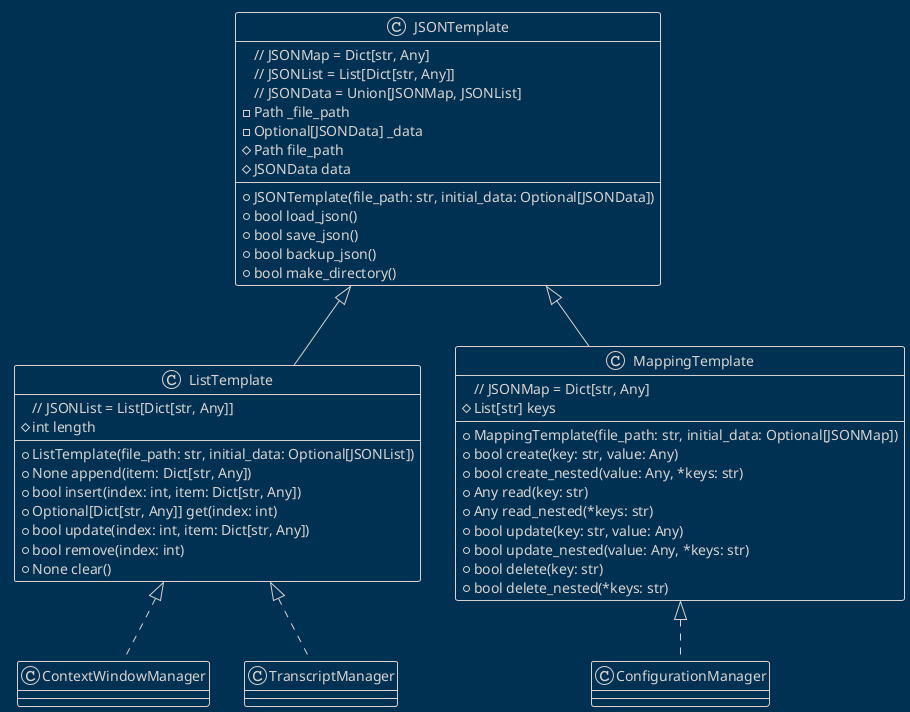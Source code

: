 @startuml MappingTemplates
!theme blueprint

class JSONTemplate {
    // JSONMap = Dict[str, Any]
    // JSONList = List[Dict[str, Any]]
    // JSONData = Union[JSONMap, JSONList]
    - Path _file_path
    - Optional[JSONData] _data
    + JSONTemplate(file_path: str, initial_data: Optional[JSONData])
    # Path file_path
    # JSONData data
    + bool load_json()
    + bool save_json()
    + bool backup_json()
    + bool make_directory()
}

class ListTemplate extends JSONTemplate {
    // JSONList = List[Dict[str, Any]]
    + ListTemplate(file_path: str, initial_data: Optional[JSONList])
    # int length
    + None append(item: Dict[str, Any])
    + bool insert(index: int, item: Dict[str, Any])
    + Optional[Dict[str, Any]] get(index: int)
    + bool update(index: int, item: Dict[str, Any])
    + bool remove(index: int)
    + None clear()
}

class MappingTemplate extends JSONTemplate {
    // JSONMap = Dict[str, Any]
    + MappingTemplate(file_path: str, initial_data: Optional[JSONMap])
    # List[str] keys
    + bool create(key: str, value: Any)
    + bool create_nested(value: Any, *keys: str)
    + Any read(key: str)
    + Any read_nested(*keys: str)
    + bool update(key: str, value: Any)
    + bool update_nested(value: Any, *keys: str)
    + bool delete(key: str)
    + bool delete_nested(*keys: str)
}

class ConfigurationManager
MappingTemplate <|.. ConfigurationManager

class ContextWindowManager
ListTemplate <|.. ContextWindowManager

class TranscriptManager
ListTemplate <|.. TranscriptManager
@enduml
